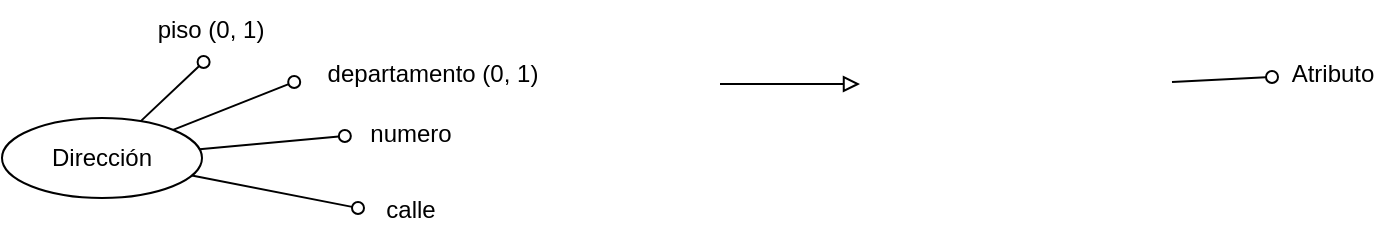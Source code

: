 <mxfile version="22.0.4" type="device">
  <diagram name="Page-1" id="aoM8PHcoAs3H3TJjdw_T">
    <mxGraphModel dx="712" dy="758" grid="1" gridSize="10" guides="1" tooltips="1" connect="1" arrows="1" fold="1" page="1" pageScale="1" pageWidth="827" pageHeight="1169" math="0" shadow="0">
      <root>
        <mxCell id="0" />
        <mxCell id="1" parent="0" />
        <mxCell id="--o1KW6Nt54trlVGo0NL-1" value="" style="endArrow=oval;html=1;rounded=0;endFill=0;" parent="1" target="--o1KW6Nt54trlVGo0NL-3" edge="1">
          <mxGeometry relative="1" as="geometry">
            <mxPoint x="651" y="151" as="sourcePoint" />
            <mxPoint x="691" y="150" as="targetPoint" />
          </mxGeometry>
        </mxCell>
        <mxCell id="--o1KW6Nt54trlVGo0NL-2" value="" style="endArrow=block;html=1;rounded=0;endFill=0;" parent="1" edge="1">
          <mxGeometry relative="1" as="geometry">
            <mxPoint x="425" y="152" as="sourcePoint" />
            <mxPoint x="495" y="152" as="targetPoint" />
          </mxGeometry>
        </mxCell>
        <mxCell id="--o1KW6Nt54trlVGo0NL-3" value="Atributo" style="text;html=1;align=center;verticalAlign=middle;resizable=0;points=[];autosize=1;strokeColor=none;fillColor=none;rounded=0;" parent="1" vertex="1">
          <mxGeometry x="701" y="132" width="60" height="30" as="geometry" />
        </mxCell>
        <mxCell id="--o1KW6Nt54trlVGo0NL-4" value="" style="endArrow=oval;html=1;rounded=0;endFill=0;entryX=-0.03;entryY=0.633;entryDx=0;entryDy=0;entryPerimeter=0;" parent="1" source="--o1KW6Nt54trlVGo0NL-12" target="--o1KW6Nt54trlVGo0NL-9" edge="1">
          <mxGeometry relative="1" as="geometry">
            <mxPoint x="165.355" y="177.858" as="sourcePoint" />
            <mxPoint x="330" y="102" as="targetPoint" />
          </mxGeometry>
        </mxCell>
        <mxCell id="--o1KW6Nt54trlVGo0NL-5" value="" style="endArrow=oval;html=1;rounded=0;endFill=0;entryX=-0.043;entryY=0.533;entryDx=0;entryDy=0;entryPerimeter=0;" parent="1" source="--o1KW6Nt54trlVGo0NL-12" target="--o1KW6Nt54trlVGo0NL-10" edge="1">
          <mxGeometry relative="1" as="geometry">
            <mxPoint x="180" y="192" as="sourcePoint" />
            <mxPoint x="340" y="112" as="targetPoint" />
          </mxGeometry>
        </mxCell>
        <mxCell id="--o1KW6Nt54trlVGo0NL-6" value="" style="endArrow=oval;html=1;rounded=0;endFill=0;entryX=-0.02;entryY=0.467;entryDx=0;entryDy=0;entryPerimeter=0;" parent="1" source="--o1KW6Nt54trlVGo0NL-12" target="--o1KW6Nt54trlVGo0NL-11" edge="1">
          <mxGeometry relative="1" as="geometry">
            <mxPoint x="165.355" y="206.142" as="sourcePoint" />
            <mxPoint x="350" y="122" as="targetPoint" />
          </mxGeometry>
        </mxCell>
        <mxCell id="--o1KW6Nt54trlVGo0NL-7" value="" style="endArrow=oval;html=1;rounded=0;endFill=0;entryX=0.46;entryY=1.033;entryDx=0;entryDy=0;entryPerimeter=0;" parent="1" source="--o1KW6Nt54trlVGo0NL-12" target="--o1KW6Nt54trlVGo0NL-8" edge="1">
          <mxGeometry relative="1" as="geometry">
            <mxPoint x="130" y="172" as="sourcePoint" />
            <mxPoint x="150" y="142" as="targetPoint" />
          </mxGeometry>
        </mxCell>
        <mxCell id="--o1KW6Nt54trlVGo0NL-8" value="piso (0, 1)" style="text;html=1;align=center;verticalAlign=middle;resizable=0;points=[];autosize=1;strokeColor=none;fillColor=none;rounded=0;" parent="1" vertex="1">
          <mxGeometry x="130" y="110" width="80" height="30" as="geometry" />
        </mxCell>
        <mxCell id="--o1KW6Nt54trlVGo0NL-9" value="departamento (0, 1)" style="text;html=1;align=center;verticalAlign=middle;resizable=0;points=[];autosize=1;strokeColor=none;fillColor=none;rounded=0;" parent="1" vertex="1">
          <mxGeometry x="216" y="132" width="130" height="30" as="geometry" />
        </mxCell>
        <mxCell id="--o1KW6Nt54trlVGo0NL-10" value="numero" style="text;html=1;align=center;verticalAlign=middle;resizable=0;points=[];autosize=1;strokeColor=none;fillColor=none;rounded=0;" parent="1" vertex="1">
          <mxGeometry x="240" y="162" width="60" height="30" as="geometry" />
        </mxCell>
        <mxCell id="--o1KW6Nt54trlVGo0NL-11" value="calle" style="text;html=1;align=center;verticalAlign=middle;resizable=0;points=[];autosize=1;strokeColor=none;fillColor=none;rounded=0;" parent="1" vertex="1">
          <mxGeometry x="245" y="200" width="50" height="30" as="geometry" />
        </mxCell>
        <mxCell id="--o1KW6Nt54trlVGo0NL-12" value="Dirección" style="ellipse;whiteSpace=wrap;html=1;align=center;rounded=0;" parent="1" vertex="1">
          <mxGeometry x="66" y="169" width="100" height="40" as="geometry" />
        </mxCell>
      </root>
    </mxGraphModel>
  </diagram>
</mxfile>
